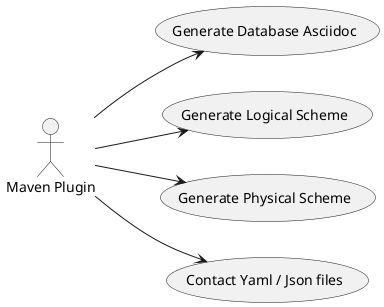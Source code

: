 @startuml
left to right direction

actor "Maven Plugin" as plugin
usecase "Generate Database Asciidoc" as uc1
usecase "Generate Logical Scheme" as uc2
usecase "Generate Physical Scheme" as uc3
usecase "Contact Yaml / Json files" as uc4

plugin --> uc1
plugin --> uc2
plugin --> uc3
plugin --> uc4

@enduml